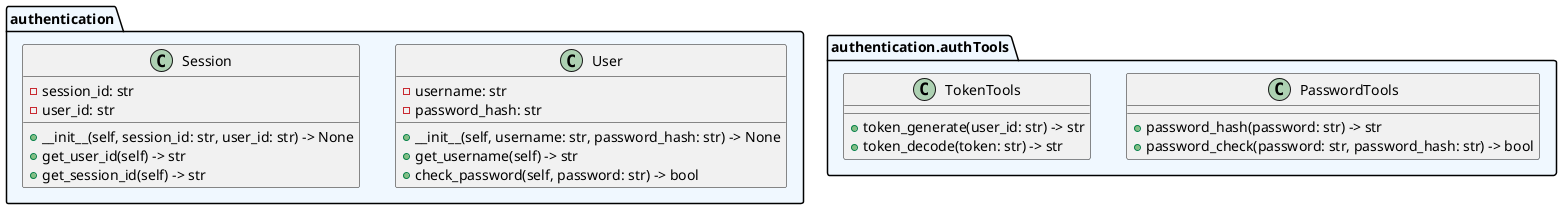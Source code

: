 @startuml packages
set namespaceSeparator none
package "authentication" as authentication #aliceblue {
  class "User" {
    -username: str
    -password_hash: str
    +__init__(self, username: str, password_hash: str) -> None
    +get_username(self) -> str
    +check_password(self, password: str) -> bool
  }
  class "Session" {
    -session_id: str
    -user_id: str
    +__init__(self, session_id: str, user_id: str) -> None
    +get_user_id(self) -> str
    +get_session_id(self) -> str
  }
}
package "authentication.authTools" as authentication.authTools #aliceblue {
   class "PasswordTools" {
    +password_hash(password: str) -> str
    +password_check(password: str, password_hash: str) -> bool
   }
  
   class "TokenTools" {
    +token_generate(user_id: str) -> str
    +token_decode(token: str) -> str
   }
}
@enduml
